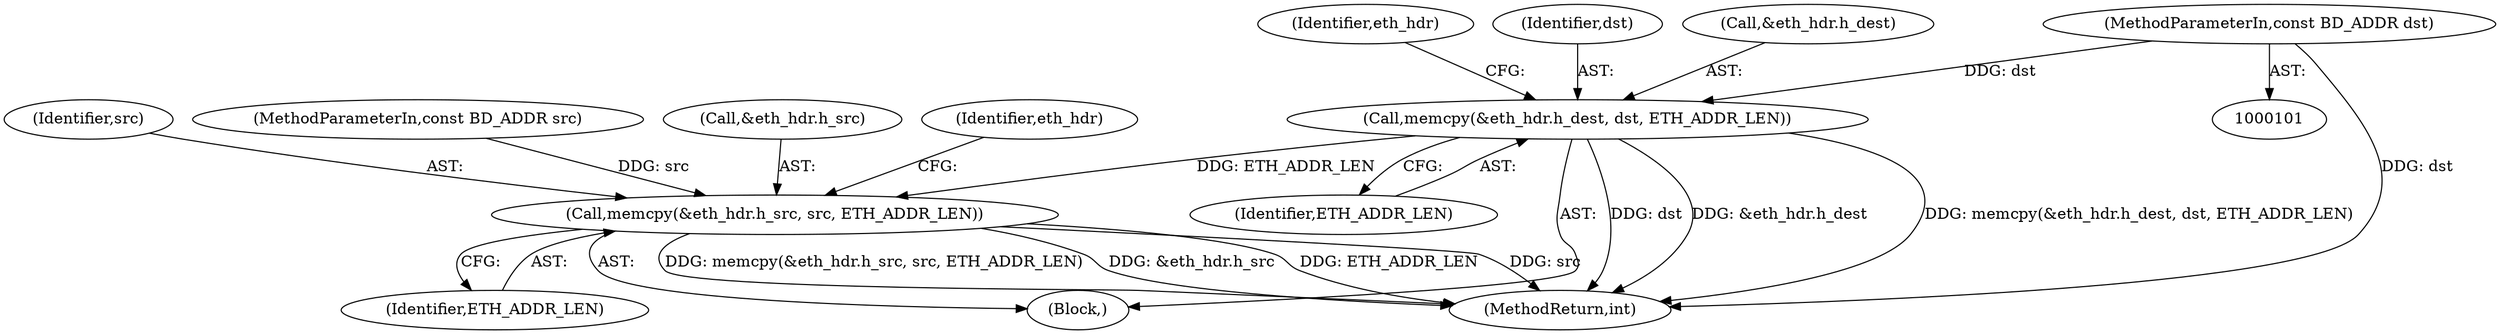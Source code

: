 digraph "0_Android_472271b153c5dc53c28beac55480a8d8434b2d5c_23@API" {
"1000121" [label="(Call,memcpy(&eth_hdr.h_dest, dst, ETH_ADDR_LEN))"];
"1000104" [label="(MethodParameterIn,const BD_ADDR dst)"];
"1000128" [label="(Call,memcpy(&eth_hdr.h_src, src, ETH_ADDR_LEN))"];
"1000121" [label="(Call,memcpy(&eth_hdr.h_dest, dst, ETH_ADDR_LEN))"];
"1000128" [label="(Call,memcpy(&eth_hdr.h_src, src, ETH_ADDR_LEN))"];
"1000137" [label="(Identifier,eth_hdr)"];
"1000104" [label="(MethodParameterIn,const BD_ADDR dst)"];
"1000126" [label="(Identifier,dst)"];
"1000185" [label="(MethodReturn,int)"];
"1000133" [label="(Identifier,src)"];
"1000103" [label="(MethodParameterIn,const BD_ADDR src)"];
"1000119" [label="(Block,)"];
"1000122" [label="(Call,&eth_hdr.h_dest)"];
"1000129" [label="(Call,&eth_hdr.h_src)"];
"1000131" [label="(Identifier,eth_hdr)"];
"1000134" [label="(Identifier,ETH_ADDR_LEN)"];
"1000127" [label="(Identifier,ETH_ADDR_LEN)"];
"1000121" -> "1000119"  [label="AST: "];
"1000121" -> "1000127"  [label="CFG: "];
"1000122" -> "1000121"  [label="AST: "];
"1000126" -> "1000121"  [label="AST: "];
"1000127" -> "1000121"  [label="AST: "];
"1000131" -> "1000121"  [label="CFG: "];
"1000121" -> "1000185"  [label="DDG: memcpy(&eth_hdr.h_dest, dst, ETH_ADDR_LEN)"];
"1000121" -> "1000185"  [label="DDG: dst"];
"1000121" -> "1000185"  [label="DDG: &eth_hdr.h_dest"];
"1000104" -> "1000121"  [label="DDG: dst"];
"1000121" -> "1000128"  [label="DDG: ETH_ADDR_LEN"];
"1000104" -> "1000101"  [label="AST: "];
"1000104" -> "1000185"  [label="DDG: dst"];
"1000128" -> "1000119"  [label="AST: "];
"1000128" -> "1000134"  [label="CFG: "];
"1000129" -> "1000128"  [label="AST: "];
"1000133" -> "1000128"  [label="AST: "];
"1000134" -> "1000128"  [label="AST: "];
"1000137" -> "1000128"  [label="CFG: "];
"1000128" -> "1000185"  [label="DDG: memcpy(&eth_hdr.h_src, src, ETH_ADDR_LEN)"];
"1000128" -> "1000185"  [label="DDG: &eth_hdr.h_src"];
"1000128" -> "1000185"  [label="DDG: ETH_ADDR_LEN"];
"1000128" -> "1000185"  [label="DDG: src"];
"1000103" -> "1000128"  [label="DDG: src"];
}
